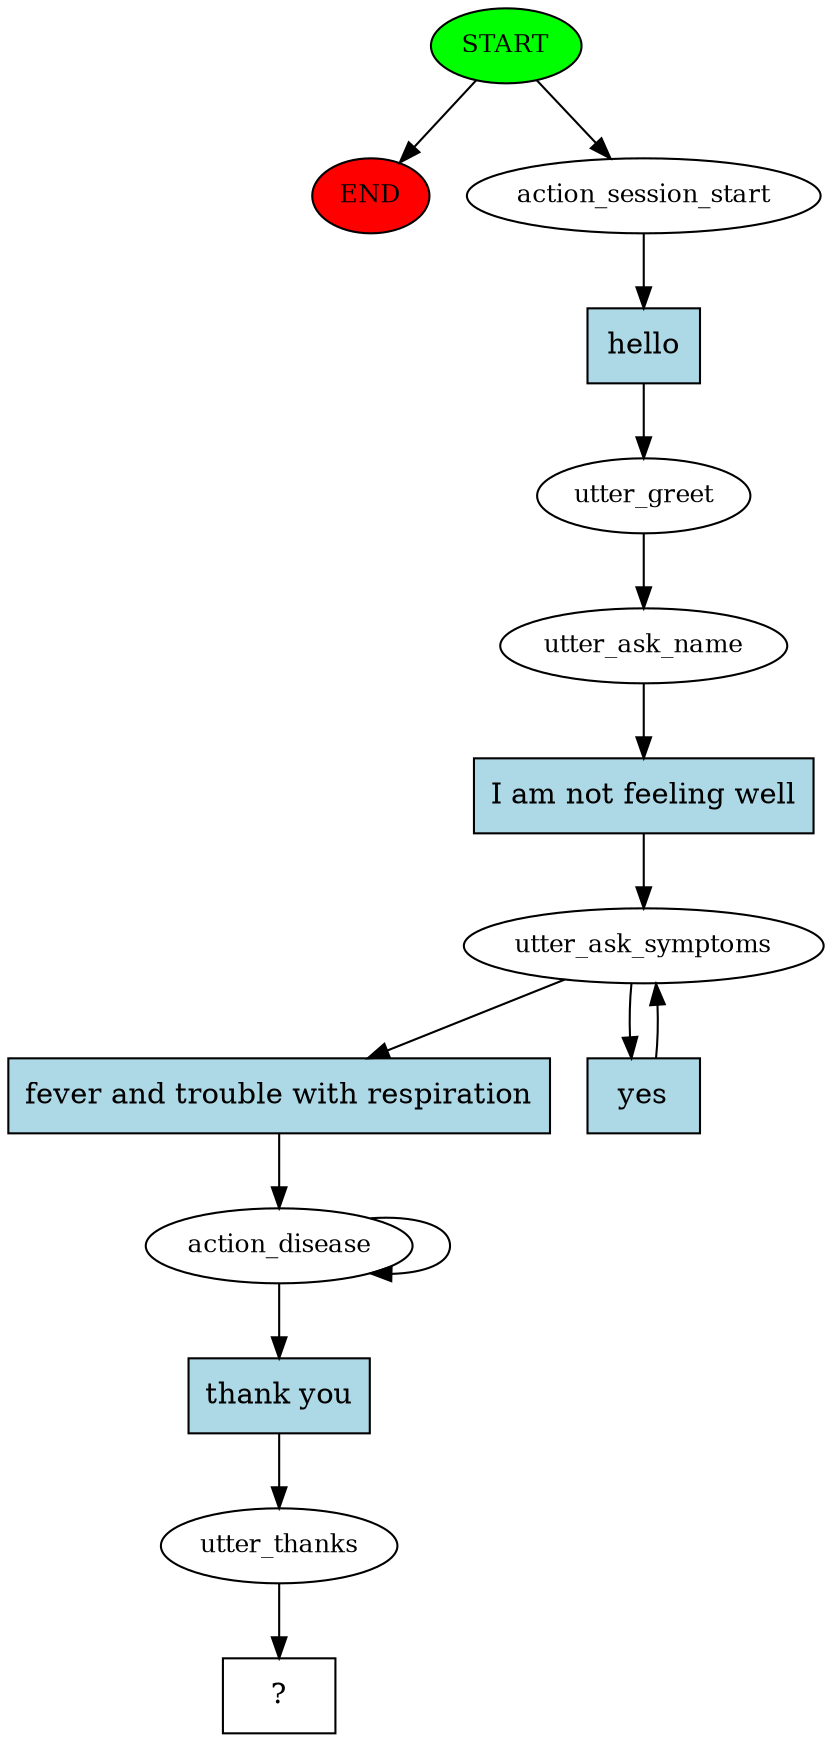 digraph  {
0 [class="start active", fillcolor=green, fontsize=12, label=START, style=filled];
"-1" [class=end, fillcolor=red, fontsize=12, label=END, style=filled];
1 [class=active, fontsize=12, label=action_session_start];
2 [class=active, fontsize=12, label=utter_greet];
3 [class=active, fontsize=12, label=utter_ask_name];
4 [class=active, fontsize=12, label=utter_ask_symptoms];
6 [class=active, fontsize=12, label=action_disease];
8 [class=active, fontsize=12, label=utter_thanks];
9 [class="intent dashed active", label="  ?  ", shape=rect];
10 [class="intent active", fillcolor=lightblue, label=hello, shape=rect, style=filled];
11 [class="intent active", fillcolor=lightblue, label="I am not feeling well", shape=rect, style=filled];
12 [class="intent active", fillcolor=lightblue, label="fever and trouble with respiration", shape=rect, style=filled];
13 [class="intent active", fillcolor=lightblue, label=yes, shape=rect, style=filled];
14 [class="intent active", fillcolor=lightblue, label="thank you", shape=rect, style=filled];
0 -> "-1"  [class="", key=NONE, label=""];
0 -> 1  [class=active, key=NONE, label=""];
1 -> 10  [class=active, key=0];
2 -> 3  [class=active, key=NONE, label=""];
3 -> 11  [class=active, key=0];
4 -> 12  [class=active, key=0];
4 -> 13  [class=active, key=0];
6 -> 6  [class=active, key=NONE, label=""];
6 -> 14  [class=active, key=0];
8 -> 9  [class=active, key=NONE, label=""];
10 -> 2  [class=active, key=0];
11 -> 4  [class=active, key=0];
12 -> 6  [class=active, key=0];
13 -> 4  [class=active, key=0];
14 -> 8  [class=active, key=0];
}
